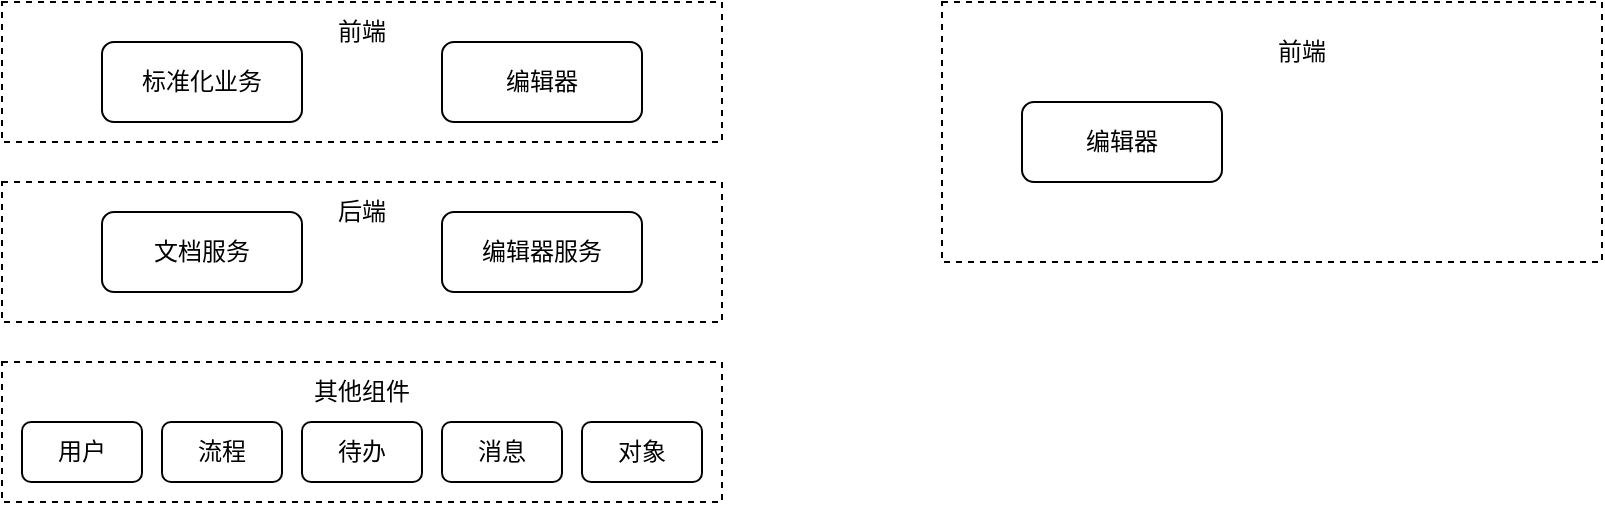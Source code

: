 <mxfile version="23.1.7" type="github">
  <diagram name="第 1 页" id="5GsWSeIjbJZk7rzamheE">
    <mxGraphModel dx="600" dy="318" grid="1" gridSize="10" guides="1" tooltips="1" connect="1" arrows="1" fold="1" page="1" pageScale="1" pageWidth="827" pageHeight="1169" math="0" shadow="0">
      <root>
        <mxCell id="0" />
        <mxCell id="1" parent="0" />
        <mxCell id="7GMOwM7I0ykmBhHqtz79-1" value="" style="rounded=0;whiteSpace=wrap;html=1;dashed=1;" parent="1" vertex="1">
          <mxGeometry x="180" y="190" width="360" height="70" as="geometry" />
        </mxCell>
        <mxCell id="7GMOwM7I0ykmBhHqtz79-2" value="前端" style="text;html=1;align=center;verticalAlign=middle;whiteSpace=wrap;rounded=0;" parent="1" vertex="1">
          <mxGeometry x="330" y="190" width="60" height="30" as="geometry" />
        </mxCell>
        <mxCell id="7GMOwM7I0ykmBhHqtz79-3" value="标准化业务" style="rounded=1;whiteSpace=wrap;html=1;" parent="1" vertex="1">
          <mxGeometry x="230" y="210" width="100" height="40" as="geometry" />
        </mxCell>
        <mxCell id="7GMOwM7I0ykmBhHqtz79-4" value="编辑器" style="rounded=1;whiteSpace=wrap;html=1;" parent="1" vertex="1">
          <mxGeometry x="400" y="210" width="100" height="40" as="geometry" />
        </mxCell>
        <mxCell id="7GMOwM7I0ykmBhHqtz79-5" value="" style="rounded=0;whiteSpace=wrap;html=1;dashed=1;" parent="1" vertex="1">
          <mxGeometry x="180" y="280" width="360" height="70" as="geometry" />
        </mxCell>
        <mxCell id="7GMOwM7I0ykmBhHqtz79-6" value="后端" style="text;html=1;align=center;verticalAlign=middle;whiteSpace=wrap;rounded=0;" parent="1" vertex="1">
          <mxGeometry x="330" y="280" width="60" height="30" as="geometry" />
        </mxCell>
        <mxCell id="7GMOwM7I0ykmBhHqtz79-7" value="文档服务" style="rounded=1;whiteSpace=wrap;html=1;" parent="1" vertex="1">
          <mxGeometry x="230" y="295" width="100" height="40" as="geometry" />
        </mxCell>
        <mxCell id="7GMOwM7I0ykmBhHqtz79-8" value="编辑器服务" style="rounded=1;whiteSpace=wrap;html=1;" parent="1" vertex="1">
          <mxGeometry x="400" y="295" width="100" height="40" as="geometry" />
        </mxCell>
        <mxCell id="7GMOwM7I0ykmBhHqtz79-9" value="" style="rounded=0;whiteSpace=wrap;html=1;dashed=1;" parent="1" vertex="1">
          <mxGeometry x="180" y="370" width="360" height="70" as="geometry" />
        </mxCell>
        <mxCell id="7GMOwM7I0ykmBhHqtz79-10" value="其他组件" style="text;html=1;align=center;verticalAlign=middle;whiteSpace=wrap;rounded=0;" parent="1" vertex="1">
          <mxGeometry x="330" y="370" width="60" height="30" as="geometry" />
        </mxCell>
        <mxCell id="7GMOwM7I0ykmBhHqtz79-11" value="用户" style="rounded=1;whiteSpace=wrap;html=1;" parent="1" vertex="1">
          <mxGeometry x="190" y="400" width="60" height="30" as="geometry" />
        </mxCell>
        <mxCell id="7GMOwM7I0ykmBhHqtz79-12" value="流程" style="rounded=1;whiteSpace=wrap;html=1;" parent="1" vertex="1">
          <mxGeometry x="260" y="400" width="60" height="30" as="geometry" />
        </mxCell>
        <mxCell id="7GMOwM7I0ykmBhHqtz79-13" value="待办" style="rounded=1;whiteSpace=wrap;html=1;" parent="1" vertex="1">
          <mxGeometry x="330" y="400" width="60" height="30" as="geometry" />
        </mxCell>
        <mxCell id="7GMOwM7I0ykmBhHqtz79-14" value="消息" style="rounded=1;whiteSpace=wrap;html=1;" parent="1" vertex="1">
          <mxGeometry x="400" y="400" width="60" height="30" as="geometry" />
        </mxCell>
        <mxCell id="7GMOwM7I0ykmBhHqtz79-15" value="对象" style="rounded=1;whiteSpace=wrap;html=1;" parent="1" vertex="1">
          <mxGeometry x="470" y="400" width="60" height="30" as="geometry" />
        </mxCell>
        <mxCell id="7GMOwM7I0ykmBhHqtz79-16" value="" style="rounded=0;whiteSpace=wrap;html=1;dashed=1;" parent="1" vertex="1">
          <mxGeometry x="650" y="190" width="330" height="130" as="geometry" />
        </mxCell>
        <mxCell id="c-9vm1vP5mrT9e1H7n_4-1" value="编辑器" style="rounded=1;whiteSpace=wrap;html=1;" vertex="1" parent="1">
          <mxGeometry x="690" y="240" width="100" height="40" as="geometry" />
        </mxCell>
        <mxCell id="c-9vm1vP5mrT9e1H7n_4-2" value="前端" style="text;html=1;align=center;verticalAlign=middle;whiteSpace=wrap;rounded=0;" vertex="1" parent="1">
          <mxGeometry x="800" y="200" width="60" height="30" as="geometry" />
        </mxCell>
      </root>
    </mxGraphModel>
  </diagram>
</mxfile>
